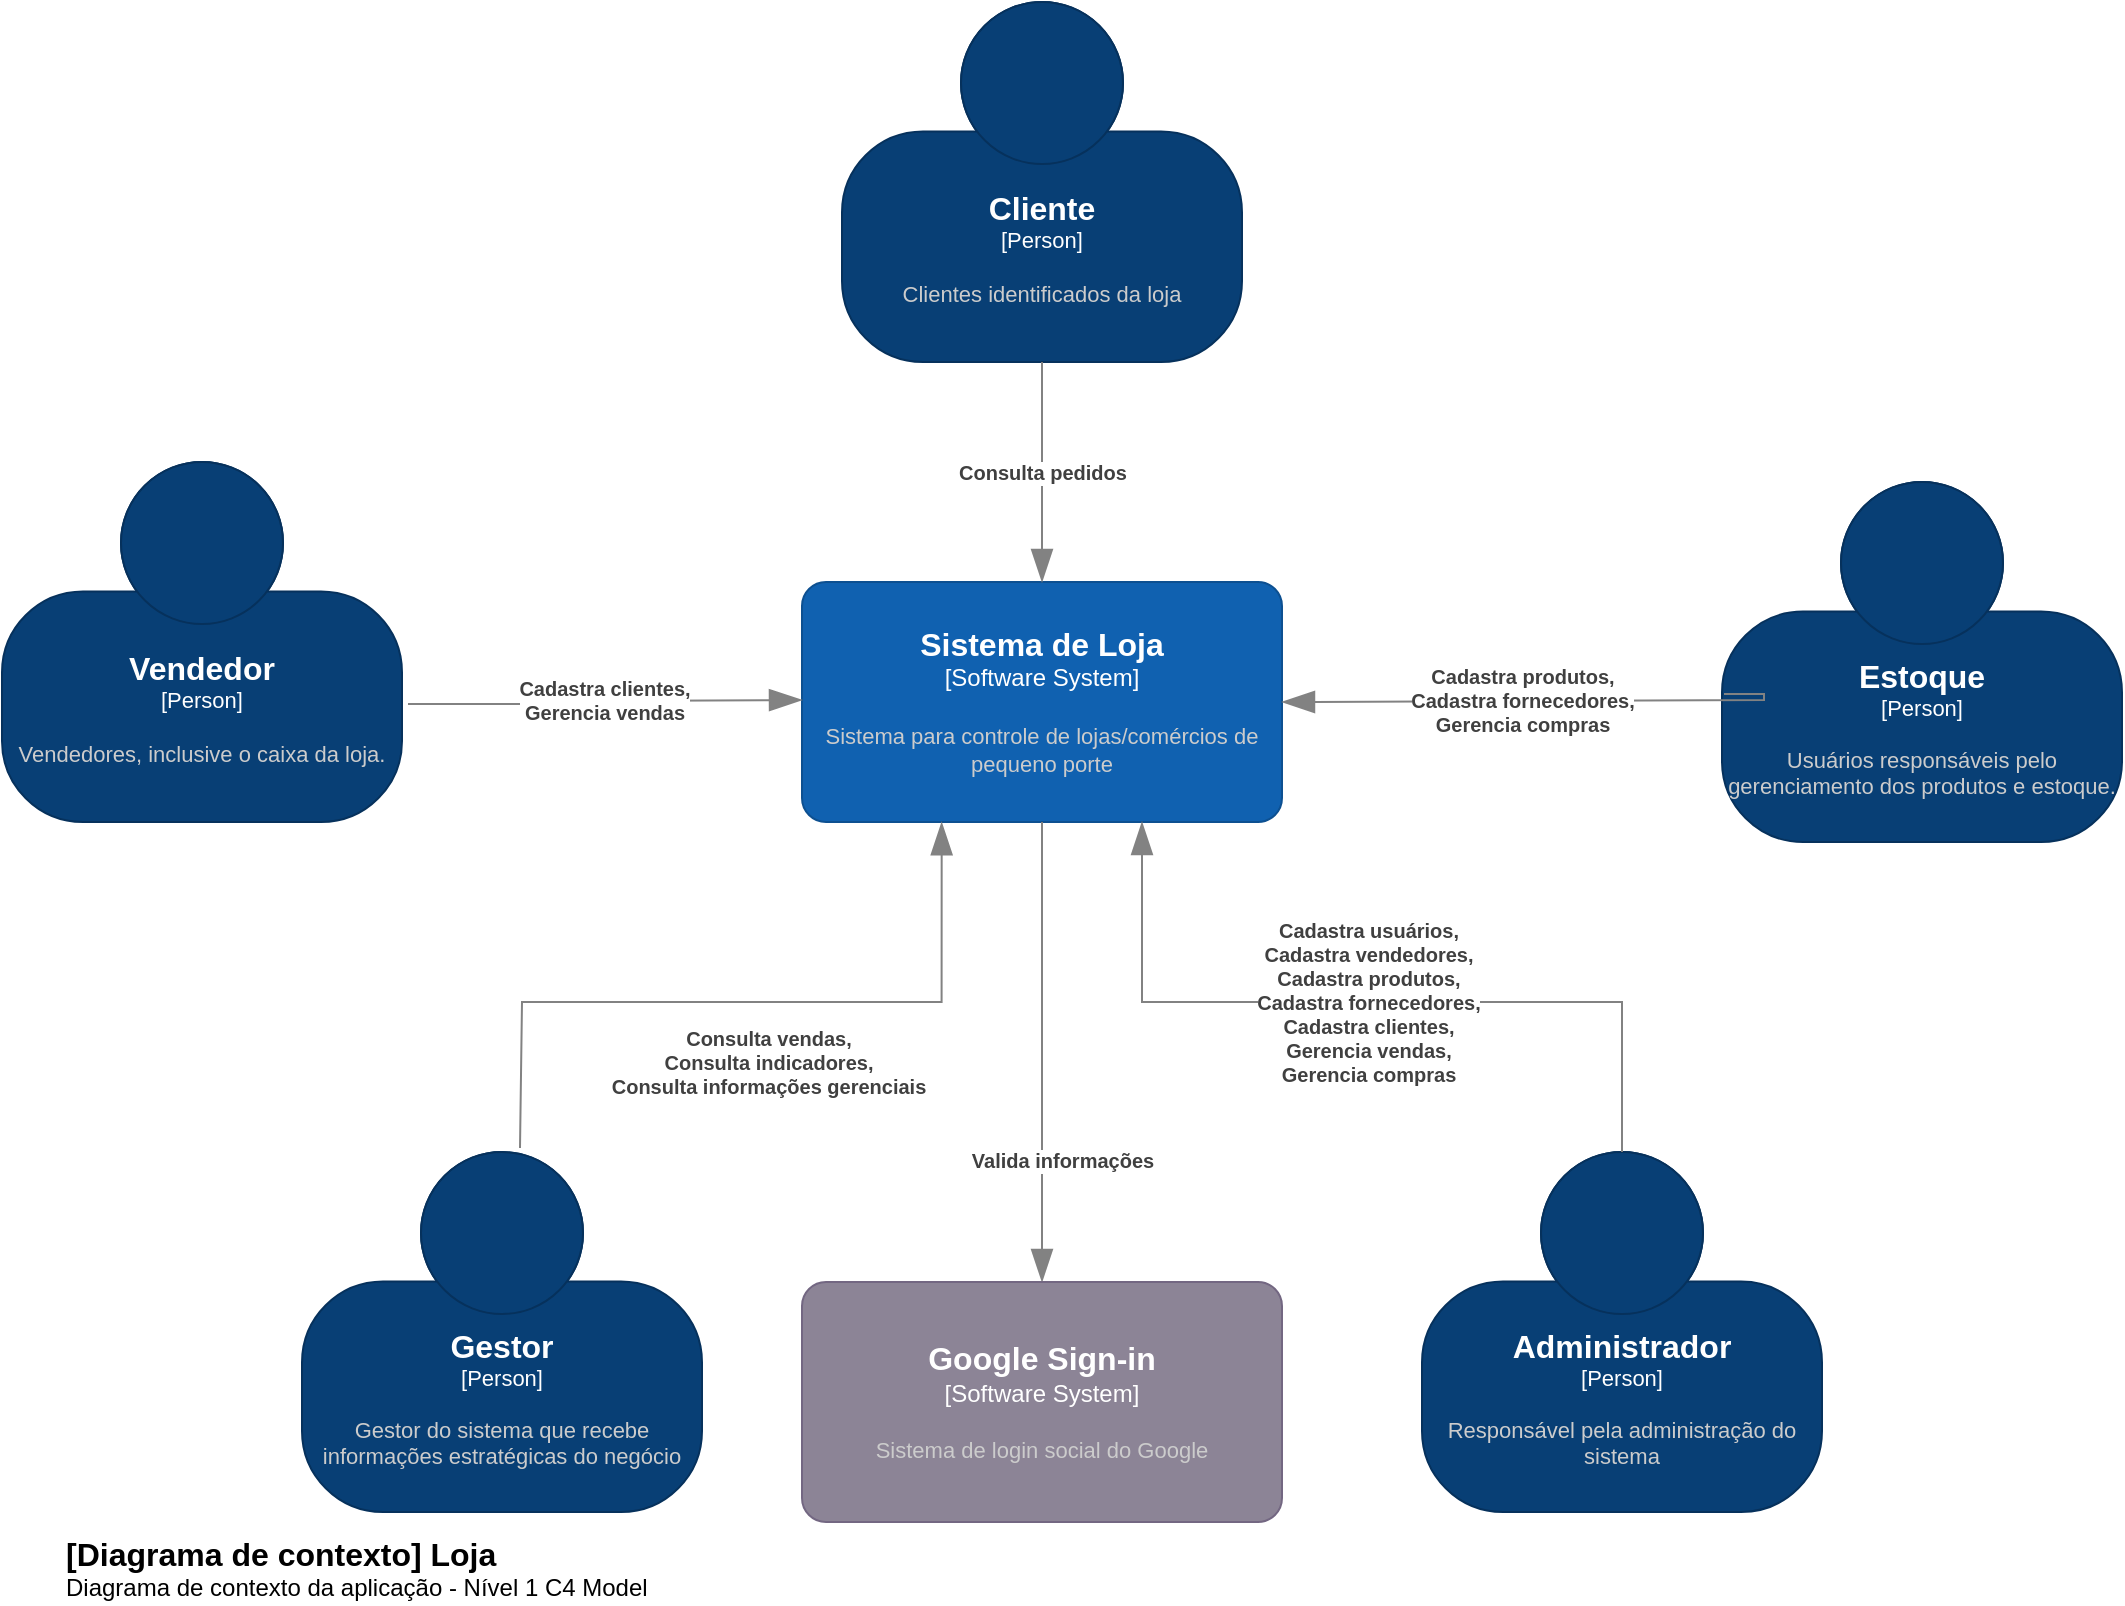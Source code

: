 <mxfile version="20.8.16" type="device" pages="2"><diagram name="Nível 1 - Contexto" id="73K2C8xCyc0DAYQ7RxVN"><mxGraphModel dx="926" dy="560" grid="1" gridSize="10" guides="1" tooltips="1" connect="1" arrows="1" fold="1" page="1" pageScale="1" pageWidth="827" pageHeight="1169" math="0" shadow="0"><root><mxCell id="0"/><mxCell id="1" parent="0"/><object placeholders="1" c4Name="Cliente" c4Type="Person" c4Description="Clientes identificados da loja" label="&lt;font style=&quot;font-size: 16px&quot;&gt;&lt;b&gt;%c4Name%&lt;/b&gt;&lt;/font&gt;&lt;div&gt;[%c4Type%]&lt;/div&gt;&lt;br&gt;&lt;div&gt;&lt;font style=&quot;font-size: 11px&quot;&gt;&lt;font color=&quot;#cccccc&quot;&gt;%c4Description%&lt;/font&gt;&lt;/div&gt;" id="inRrc2OK4yCZ43XWnwQZ-1"><mxCell style="html=1;fontSize=11;dashed=0;whiteSpace=wrap;fillColor=#083F75;strokeColor=#06315C;fontColor=#ffffff;shape=mxgraph.c4.person2;align=center;metaEdit=1;points=[[0.5,0,0],[1,0.5,0],[1,0.75,0],[0.75,1,0],[0.5,1,0],[0.25,1,0],[0,0.75,0],[0,0.5,0]];resizable=0;" parent="1" vertex="1"><mxGeometry x="640" y="10" width="200" height="180" as="geometry"/></mxCell></object><object placeholders="1" c4Name="Sistema de Loja" c4Type="Software System" c4Description="Sistema para controle de lojas/comércios de pequeno porte" label="&lt;font style=&quot;font-size: 16px&quot;&gt;&lt;b&gt;%c4Name%&lt;/b&gt;&lt;/font&gt;&lt;div&gt;[%c4Type%]&lt;/div&gt;&lt;br&gt;&lt;div&gt;&lt;font style=&quot;font-size: 11px&quot;&gt;&lt;font color=&quot;#cccccc&quot;&gt;%c4Description%&lt;/font&gt;&lt;/div&gt;" id="inRrc2OK4yCZ43XWnwQZ-5"><mxCell style="rounded=1;whiteSpace=wrap;html=1;labelBackgroundColor=none;fillColor=#1061B0;fontColor=#ffffff;align=center;arcSize=10;strokeColor=#0D5091;metaEdit=1;resizable=0;points=[[0.25,0,0],[0.5,0,0],[0.75,0,0],[1,0.25,0],[1,0.5,0],[1,0.75,0],[0.75,1,0],[0.5,1,0],[0.25,1,0],[0,0.75,0],[0,0.5,0],[0,0.25,0]];" parent="1" vertex="1"><mxGeometry x="620" y="300" width="240" height="120" as="geometry"/></mxCell></object><object placeholders="1" c4Name="Estoque" c4Type="Person" c4Description="Usuários responsáveis pelo gerenciamento dos produtos e estoque." label="&lt;font style=&quot;font-size: 16px&quot;&gt;&lt;b&gt;%c4Name%&lt;/b&gt;&lt;/font&gt;&lt;div&gt;[%c4Type%]&lt;/div&gt;&lt;br&gt;&lt;div&gt;&lt;font style=&quot;font-size: 11px&quot;&gt;&lt;font color=&quot;#cccccc&quot;&gt;%c4Description%&lt;/font&gt;&lt;/div&gt;" id="inRrc2OK4yCZ43XWnwQZ-12"><mxCell style="html=1;fontSize=11;dashed=0;whiteSpace=wrap;fillColor=#083F75;strokeColor=#06315C;fontColor=#ffffff;shape=mxgraph.c4.person2;align=center;metaEdit=1;points=[[0.5,0,0],[1,0.5,0],[1,0.75,0],[0.75,1,0],[0.5,1,0],[0.25,1,0],[0,0.75,0],[0,0.5,0]];resizable=0;" parent="1" vertex="1"><mxGeometry x="1080" y="250" width="200" height="180" as="geometry"/></mxCell></object><object placeholders="1" c4Type="Relationship" c4Description="Cadastra produtos, &#10;Cadastra fornecedores, &#10;Gerencia compras" label="&lt;div style=&quot;text-align: left&quot;&gt;&lt;div style=&quot;text-align: center&quot;&gt;&lt;b&gt;%c4Description%&lt;/b&gt;&lt;/div&gt;" id="inRrc2OK4yCZ43XWnwQZ-15"><mxCell style="endArrow=blockThin;html=1;fontSize=10;fontColor=#404040;strokeWidth=1;endFill=1;strokeColor=#828282;elbow=vertical;metaEdit=1;endSize=14;startSize=14;jumpStyle=arc;jumpSize=16;rounded=0;edgeStyle=orthogonalEdgeStyle;exitX=0.005;exitY=0.589;exitDx=0;exitDy=0;exitPerimeter=0;" parent="1" source="inRrc2OK4yCZ43XWnwQZ-12" target="inRrc2OK4yCZ43XWnwQZ-5" edge="1"><mxGeometry x="0.091" width="240" relative="1" as="geometry"><mxPoint x="1097" y="359.17" as="sourcePoint"/><mxPoint x="860" y="360" as="targetPoint"/><Array as="points"><mxPoint x="1101" y="359"/><mxPoint x="967" y="359"/><mxPoint x="967" y="360"/></Array><mxPoint as="offset"/></mxGeometry></mxCell></object><object placeholders="1" c4Name="Vendedor" c4Type="Person" c4Description="Vendedores, inclusive o caixa da loja." label="&lt;font style=&quot;font-size: 16px&quot;&gt;&lt;b&gt;%c4Name%&lt;/b&gt;&lt;/font&gt;&lt;div&gt;[%c4Type%]&lt;/div&gt;&lt;br&gt;&lt;div&gt;&lt;font style=&quot;font-size: 11px&quot;&gt;&lt;font color=&quot;#cccccc&quot;&gt;%c4Description%&lt;/font&gt;&lt;/div&gt;" id="inRrc2OK4yCZ43XWnwQZ-16"><mxCell style="html=1;fontSize=11;dashed=0;whiteSpace=wrap;fillColor=#083F75;strokeColor=#06315C;fontColor=#ffffff;shape=mxgraph.c4.person2;align=center;metaEdit=1;points=[[0.5,0,0],[1,0.5,0],[1,0.75,0],[0.75,1,0],[0.5,1,0],[0.25,1,0],[0,0.75,0],[0,0.5,0]];resizable=0;" parent="1" vertex="1"><mxGeometry x="220" y="240" width="200" height="180" as="geometry"/></mxCell></object><object placeholders="1" c4Type="Relationship" c4Description="Cadastra clientes,&#10;Gerencia vendas" label="&lt;div style=&quot;text-align: left&quot;&gt;&lt;div style=&quot;text-align: center&quot;&gt;&lt;b&gt;%c4Description%&lt;/b&gt;&lt;/div&gt;" id="inRrc2OK4yCZ43XWnwQZ-17"><mxCell style="endArrow=blockThin;html=1;fontSize=10;fontColor=#404040;strokeWidth=1;endFill=1;strokeColor=#828282;elbow=vertical;metaEdit=1;endSize=14;startSize=14;jumpStyle=arc;jumpSize=16;rounded=0;edgeStyle=orthogonalEdgeStyle;exitX=1.015;exitY=0.672;exitDx=0;exitDy=0;exitPerimeter=0;" parent="1" source="inRrc2OK4yCZ43XWnwQZ-16" edge="1"><mxGeometry width="240" relative="1" as="geometry"><mxPoint x="414" y="359.29" as="sourcePoint"/><mxPoint x="620" y="359" as="targetPoint"/></mxGeometry></mxCell></object><object placeholders="1" c4Name="Gestor" c4Type="Person" c4Description="Gestor do sistema que recebe informações estratégicas do negócio" label="&lt;font style=&quot;font-size: 16px&quot;&gt;&lt;b&gt;%c4Name%&lt;/b&gt;&lt;/font&gt;&lt;div&gt;[%c4Type%]&lt;/div&gt;&lt;br&gt;&lt;div&gt;&lt;font style=&quot;font-size: 11px&quot;&gt;&lt;font color=&quot;#cccccc&quot;&gt;%c4Description%&lt;/font&gt;&lt;/div&gt;" id="inRrc2OK4yCZ43XWnwQZ-18"><mxCell style="html=1;fontSize=11;dashed=0;whiteSpace=wrap;fillColor=#083F75;strokeColor=#06315C;fontColor=#ffffff;shape=mxgraph.c4.person2;align=center;metaEdit=1;points=[[0.5,0,0],[1,0.5,0],[1,0.75,0],[0.75,1,0],[0.5,1,0],[0.25,1,0],[0,0.75,0],[0,0.5,0]];resizable=0;" parent="1" vertex="1"><mxGeometry x="370" y="585" width="200" height="180" as="geometry"/></mxCell></object><object placeholders="1" c4Type="Relationship" c4Description="Consulta vendas, &#10;Consulta indicadores,&#10;Consulta informações gerenciais" label="&lt;div style=&quot;text-align: left&quot;&gt;&lt;div style=&quot;text-align: center&quot;&gt;&lt;b&gt;%c4Description%&lt;/b&gt;&lt;/div&gt;" id="inRrc2OK4yCZ43XWnwQZ-19"><mxCell style="endArrow=blockThin;html=1;fontSize=10;fontColor=#404040;strokeWidth=1;endFill=1;strokeColor=#828282;elbow=vertical;metaEdit=1;endSize=14;startSize=14;jumpStyle=arc;jumpSize=16;rounded=0;edgeStyle=orthogonalEdgeStyle;exitX=0.545;exitY=-0.011;exitDx=0;exitDy=0;exitPerimeter=0;entryX=0.291;entryY=1.001;entryDx=0;entryDy=0;entryPerimeter=0;" parent="1" source="inRrc2OK4yCZ43XWnwQZ-18" target="inRrc2OK4yCZ43XWnwQZ-5" edge="1"><mxGeometry x="0.051" y="-30" width="240" relative="1" as="geometry"><mxPoint x="756" y="570" as="sourcePoint"/><mxPoint x="690" y="440" as="targetPoint"/><Array as="points"><mxPoint x="480" y="510"/><mxPoint x="690" y="510"/></Array><mxPoint x="1" as="offset"/></mxGeometry></mxCell></object><object placeholders="1" c4Name="[Diagrama de contexto] Loja" c4Type="ContainerScopeBoundary" c4Description="Diagrama de contexto da aplicação - Nível 1 C4 Model" label="&lt;font style=&quot;font-size: 16px&quot;&gt;&lt;b&gt;&lt;div style=&quot;text-align: left&quot;&gt;%c4Name%&lt;/div&gt;&lt;/b&gt;&lt;/font&gt;&lt;div style=&quot;text-align: left&quot;&gt;%c4Description%&lt;/div&gt;" id="inRrc2OK4yCZ43XWnwQZ-20"><mxCell style="text;html=1;strokeColor=none;fillColor=none;align=left;verticalAlign=top;whiteSpace=wrap;rounded=0;metaEdit=1;allowArrows=0;resizable=1;rotatable=0;connectable=0;recursiveResize=0;expand=0;pointerEvents=0;points=[[0.25,0,0],[0.5,0,0],[0.75,0,0],[1,0.25,0],[1,0.5,0],[1,0.75,0],[0.75,1,0],[0.5,1,0],[0.25,1,0],[0,0.75,0],[0,0.5,0],[0,0.25,0]];" parent="1" vertex="1"><mxGeometry x="250" y="770" width="310" height="40" as="geometry"/></mxCell></object><object placeholders="1" c4Name="Administrador" c4Type="Person" c4Description="Responsável pela administração do sistema" label="&lt;font style=&quot;font-size: 16px&quot;&gt;&lt;b&gt;%c4Name%&lt;/b&gt;&lt;/font&gt;&lt;div&gt;[%c4Type%]&lt;/div&gt;&lt;br&gt;&lt;div&gt;&lt;font style=&quot;font-size: 11px&quot;&gt;&lt;font color=&quot;#cccccc&quot;&gt;%c4Description%&lt;/font&gt;&lt;/div&gt;" id="XXLZwwnLNMmC29QQ6V6B-1"><mxCell style="html=1;fontSize=11;dashed=0;whiteSpace=wrap;fillColor=#083F75;strokeColor=#06315C;fontColor=#ffffff;shape=mxgraph.c4.person2;align=center;metaEdit=1;points=[[0.5,0,0],[1,0.5,0],[1,0.75,0],[0.75,1,0],[0.5,1,0],[0.25,1,0],[0,0.75,0],[0,0.5,0]];resizable=0;" vertex="1" parent="1"><mxGeometry x="930" y="585" width="200" height="180" as="geometry"/></mxCell></object><object placeholders="1" c4Type="Relationship" c4Description="Cadastra usuários,&#10;Cadastra vendedores,&#10;Cadastra produtos,&#10;Cadastra fornecedores,&#10;Cadastra clientes,&#10;Gerencia vendas,&#10;Gerencia compras" label="&lt;div style=&quot;text-align: left&quot;&gt;&lt;div style=&quot;text-align: center&quot;&gt;&lt;b&gt;%c4Description%&lt;/b&gt;&lt;/div&gt;" id="XXLZwwnLNMmC29QQ6V6B-2"><mxCell style="endArrow=blockThin;html=1;fontSize=10;fontColor=#404040;strokeWidth=1;endFill=1;strokeColor=#828282;elbow=vertical;metaEdit=1;endSize=14;startSize=14;jumpStyle=arc;jumpSize=16;rounded=0;edgeStyle=orthogonalEdgeStyle;exitX=0.5;exitY=0;exitDx=0;exitDy=0;exitPerimeter=0;" edge="1" parent="1" source="XXLZwwnLNMmC29QQ6V6B-1" target="inRrc2OK4yCZ43XWnwQZ-5"><mxGeometry width="240" relative="1" as="geometry"><mxPoint x="950" y="560" as="sourcePoint"/><mxPoint x="830" y="440" as="targetPoint"/><Array as="points"><mxPoint x="1030" y="510"/><mxPoint x="790" y="510"/></Array></mxGeometry></mxCell></object><object placeholders="1" c4Type="Relationship" c4Description="Consulta pedidos" label="&lt;div style=&quot;text-align: left&quot;&gt;&lt;div style=&quot;text-align: center&quot;&gt;&lt;b&gt;%c4Description%&lt;/b&gt;&lt;/div&gt;" id="XXLZwwnLNMmC29QQ6V6B-5"><mxCell style="endArrow=blockThin;html=1;fontSize=10;fontColor=#404040;strokeWidth=1;endFill=1;strokeColor=#828282;elbow=vertical;metaEdit=1;endSize=14;startSize=14;jumpStyle=arc;jumpSize=16;rounded=0;edgeStyle=orthogonalEdgeStyle;exitX=0.5;exitY=1;exitDx=0;exitDy=0;exitPerimeter=0;entryX=0.5;entryY=0;entryDx=0;entryDy=0;entryPerimeter=0;" edge="1" parent="1" source="inRrc2OK4yCZ43XWnwQZ-1" target="inRrc2OK4yCZ43XWnwQZ-5"><mxGeometry width="240" relative="1" as="geometry"><mxPoint x="700" y="210" as="sourcePoint"/><mxPoint x="740" y="280" as="targetPoint"/></mxGeometry></mxCell></object><object placeholders="1" c4Type="Relationship" c4Description="Valida informações" label="&lt;div style=&quot;text-align: left&quot;&gt;&lt;div style=&quot;text-align: center&quot;&gt;&lt;b&gt;%c4Description%&lt;/b&gt;&lt;/div&gt;" id="XXLZwwnLNMmC29QQ6V6B-7"><mxCell style="endArrow=blockThin;html=1;fontSize=10;fontColor=#404040;strokeWidth=1;endFill=1;strokeColor=#828282;elbow=vertical;metaEdit=1;endSize=14;startSize=14;jumpStyle=arc;jumpSize=16;rounded=0;edgeStyle=orthogonalEdgeStyle;entryX=0.5;entryY=0;entryDx=0;entryDy=0;entryPerimeter=0;exitX=0.5;exitY=1;exitDx=0;exitDy=0;exitPerimeter=0;" edge="1" parent="1" source="inRrc2OK4yCZ43XWnwQZ-5" target="XXLZwwnLNMmC29QQ6V6B-6"><mxGeometry x="0.478" y="10" width="240" relative="1" as="geometry"><mxPoint x="870" y="580" as="sourcePoint"/><mxPoint x="740" y="580" as="targetPoint"/><Array as="points"/><mxPoint y="-1" as="offset"/></mxGeometry></mxCell></object><object placeholders="1" c4Name="Google Sign-in" c4Type="Software System" c4Description="Sistema de login social do Google" label="&lt;font style=&quot;font-size: 16px&quot;&gt;&lt;b&gt;%c4Name%&lt;/b&gt;&lt;/font&gt;&lt;div&gt;[%c4Type%]&lt;/div&gt;&lt;br&gt;&lt;div&gt;&lt;font style=&quot;font-size: 11px&quot;&gt;&lt;font color=&quot;#cccccc&quot;&gt;%c4Description%&lt;/font&gt;&lt;/div&gt;" id="XXLZwwnLNMmC29QQ6V6B-6"><mxCell style="rounded=1;whiteSpace=wrap;html=1;labelBackgroundColor=none;fillColor=#8C8496;fontColor=#ffffff;align=center;arcSize=10;strokeColor=#736782;metaEdit=1;resizable=0;points=[[0.25,0,0],[0.5,0,0],[0.75,0,0],[1,0.25,0],[1,0.5,0],[1,0.75,0],[0.75,1,0],[0.5,1,0],[0.25,1,0],[0,0.75,0],[0,0.5,0],[0,0.25,0]];fontSize=12;" vertex="1" parent="1"><mxGeometry x="620" y="650" width="240" height="120" as="geometry"/></mxCell></object></root></mxGraphModel></diagram><diagram name="Nível 2 - Contêiner" id="zZhszf46ZR7EiSdrRNiF"><mxGraphModel dx="880" dy="532" grid="1" gridSize="10" guides="1" tooltips="1" connect="1" arrows="1" fold="1" page="1" pageScale="1" pageWidth="827" pageHeight="1169" math="0" shadow="0"><root><mxCell id="uBNb4Xr5_WsZHwRwRuW4-0"/><mxCell id="uBNb4Xr5_WsZHwRwRuW4-1" parent="uBNb4Xr5_WsZHwRwRuW4-0"/><object placeholders="1" c4Name="Cliente" c4Type="Person" c4Description="Clientes identificados da loja" label="&lt;font style=&quot;font-size: 16px&quot;&gt;&lt;b&gt;%c4Name%&lt;/b&gt;&lt;/font&gt;&lt;div&gt;[%c4Type%]&lt;/div&gt;&lt;br&gt;&lt;div&gt;&lt;font style=&quot;font-size: 11px&quot;&gt;&lt;font color=&quot;#cccccc&quot;&gt;%c4Description%&lt;/font&gt;&lt;/div&gt;" id="uBNb4Xr5_WsZHwRwRuW4-2"><mxCell style="html=1;fontSize=11;dashed=0;whiteSpace=wrap;fillColor=#083F75;strokeColor=#06315C;fontColor=#ffffff;shape=mxgraph.c4.person2;align=center;metaEdit=1;points=[[0.5,0,0],[1,0.5,0],[1,0.75,0],[0.75,1,0],[0.5,1,0],[0.25,1,0],[0,0.75,0],[0,0.5,0]];resizable=0;" vertex="1" parent="uBNb4Xr5_WsZHwRwRuW4-1"><mxGeometry x="740" y="40" width="200" height="180" as="geometry"/></mxCell></object><object placeholders="1" c4Name="Estoque" c4Type="Person" c4Description="Usuários responsáveis pelo gerenciamento dos produtos e estoque." label="&lt;font style=&quot;font-size: 16px&quot;&gt;&lt;b&gt;%c4Name%&lt;/b&gt;&lt;/font&gt;&lt;div&gt;[%c4Type%]&lt;/div&gt;&lt;br&gt;&lt;div&gt;&lt;font style=&quot;font-size: 11px&quot;&gt;&lt;font color=&quot;#cccccc&quot;&gt;%c4Description%&lt;/font&gt;&lt;/div&gt;" id="uBNb4Xr5_WsZHwRwRuW4-4"><mxCell style="html=1;fontSize=11;dashed=0;whiteSpace=wrap;fillColor=#083F75;strokeColor=#06315C;fontColor=#ffffff;shape=mxgraph.c4.person2;align=center;metaEdit=1;points=[[0.5,0,0],[1,0.5,0],[1,0.75,0],[0.75,1,0],[0.5,1,0],[0.25,1,0],[0,0.75,0],[0,0.5,0]];resizable=0;" vertex="1" parent="uBNb4Xr5_WsZHwRwRuW4-1"><mxGeometry x="1280" y="240" width="200" height="180" as="geometry"/></mxCell></object><object placeholders="1" c4Type="Relationship" c4Description="Cadastra produtos, &#10;Cadastra fornecedores, &#10;Gerencia compras" label="&lt;div style=&quot;text-align: left&quot;&gt;&lt;div style=&quot;text-align: center&quot;&gt;&lt;b&gt;%c4Description%&lt;/b&gt;&lt;/div&gt;" id="uBNb4Xr5_WsZHwRwRuW4-5"><mxCell style="endArrow=blockThin;html=1;fontSize=10;fontColor=#404040;strokeWidth=1;endFill=1;strokeColor=#828282;elbow=vertical;metaEdit=1;endSize=14;startSize=14;jumpStyle=arc;jumpSize=16;rounded=0;edgeStyle=orthogonalEdgeStyle;" edge="1" parent="uBNb4Xr5_WsZHwRwRuW4-1" target="_XTrgqoKxQk3TdWQ5RLi-4"><mxGeometry x="-0.588" y="-30" width="240" relative="1" as="geometry"><mxPoint x="1280" y="360" as="sourcePoint"/><mxPoint x="889.94" y="360" as="targetPoint"/><Array as="points"><mxPoint x="1020" y="360"/><mxPoint x="1020" y="360"/></Array><mxPoint as="offset"/></mxGeometry></mxCell></object><object placeholders="1" c4Name="Vendedor" c4Type="Person" c4Description="Vendedores, inclusive o caixa da loja." label="&lt;font style=&quot;font-size: 16px&quot;&gt;&lt;b&gt;%c4Name%&lt;/b&gt;&lt;/font&gt;&lt;div&gt;[%c4Type%]&lt;/div&gt;&lt;br&gt;&lt;div&gt;&lt;font style=&quot;font-size: 11px&quot;&gt;&lt;font color=&quot;#cccccc&quot;&gt;%c4Description%&lt;/font&gt;&lt;/div&gt;" id="uBNb4Xr5_WsZHwRwRuW4-6"><mxCell style="html=1;fontSize=11;dashed=0;whiteSpace=wrap;fillColor=#083F75;strokeColor=#06315C;fontColor=#ffffff;shape=mxgraph.c4.person2;align=center;metaEdit=1;points=[[0.5,0,0],[1,0.5,0],[1,0.75,0],[0.75,1,0],[0.5,1,0],[0.25,1,0],[0,0.75,0],[0,0.5,0]];resizable=0;" vertex="1" parent="uBNb4Xr5_WsZHwRwRuW4-1"><mxGeometry x="230" y="210" width="200" height="180" as="geometry"/></mxCell></object><object placeholders="1" c4Type="Relationship" c4Description="Cadastra clientes,&#10;Gerencia vendas" label="&lt;div style=&quot;text-align: left&quot;&gt;&lt;div style=&quot;text-align: center&quot;&gt;&lt;b&gt;%c4Description%&lt;/b&gt;&lt;/div&gt;" id="uBNb4Xr5_WsZHwRwRuW4-7"><mxCell style="endArrow=blockThin;html=1;fontSize=10;fontColor=#404040;strokeWidth=1;endFill=1;strokeColor=#828282;elbow=vertical;metaEdit=1;endSize=14;startSize=14;jumpStyle=arc;jumpSize=16;rounded=0;edgeStyle=orthogonalEdgeStyle;exitX=1;exitY=0.833;exitDx=0;exitDy=0;exitPerimeter=0;entryX=0;entryY=0.25;entryDx=0;entryDy=0;entryPerimeter=0;" edge="1" parent="uBNb4Xr5_WsZHwRwRuW4-1" source="uBNb4Xr5_WsZHwRwRuW4-6" target="_XTrgqoKxQk3TdWQ5RLi-4"><mxGeometry width="240" relative="1" as="geometry"><mxPoint x="414.95" y="360" as="sourcePoint"/><mxPoint x="674.95" y="360" as="targetPoint"/></mxGeometry></mxCell></object><object placeholders="1" c4Type="Relationship" c4Description="Consulta vendas, &#10;Consulta indicadores,&#10;Consulta informações gerenciais" label="&lt;div style=&quot;text-align: left&quot;&gt;&lt;div style=&quot;text-align: center&quot;&gt;&lt;b&gt;%c4Description%&lt;/b&gt;&lt;/div&gt;" id="uBNb4Xr5_WsZHwRwRuW4-9"><mxCell style="endArrow=blockThin;html=1;fontSize=10;fontColor=#404040;strokeWidth=1;endFill=1;strokeColor=#828282;elbow=vertical;metaEdit=1;endSize=14;startSize=14;jumpStyle=arc;jumpSize=16;rounded=0;edgeStyle=orthogonalEdgeStyle;startArrow=none;" edge="1" parent="uBNb4Xr5_WsZHwRwRuW4-1" source="uBNb4Xr5_WsZHwRwRuW4-8" target="_XTrgqoKxQk3TdWQ5RLi-4"><mxGeometry x="-0.113" y="10" width="240" relative="1" as="geometry"><mxPoint x="380" y="880" as="sourcePoint"/><mxPoint x="670" y="440" as="targetPoint"/><Array as="points"><mxPoint x="800" y="875"/></Array><mxPoint as="offset"/></mxGeometry></mxCell></object><object placeholders="1" c4Name="[Diagrama de contêiner] Loja" c4Type="ContainerScopeBoundary" c4Description="Diagrama de contêiner da aplicação - Nível 2 C4 Model" label="&lt;font style=&quot;font-size: 16px&quot;&gt;&lt;b&gt;&lt;div style=&quot;text-align: left&quot;&gt;%c4Name%&lt;/div&gt;&lt;/b&gt;&lt;/font&gt;&lt;div style=&quot;text-align: left&quot;&gt;%c4Description%&lt;/div&gt;" id="uBNb4Xr5_WsZHwRwRuW4-10"><mxCell style="text;html=1;strokeColor=none;fillColor=none;align=left;verticalAlign=top;whiteSpace=wrap;rounded=0;metaEdit=1;allowArrows=0;resizable=1;rotatable=0;connectable=0;recursiveResize=0;expand=0;pointerEvents=0;points=[[0.25,0,0],[0.5,0,0],[0.75,0,0],[1,0.25,0],[1,0.5,0],[1,0.75,0],[0.75,1,0],[0.5,1,0],[0.25,1,0],[0,0.75,0],[0,0.5,0],[0,0.25,0]];" vertex="1" parent="uBNb4Xr5_WsZHwRwRuW4-1"><mxGeometry x="250" y="840" width="230" height="40" as="geometry"/></mxCell></object><object placeholders="1" c4Name="Administrador" c4Type="Person" c4Description="Responsável pela administração do sistema" label="&lt;font style=&quot;font-size: 16px&quot;&gt;&lt;b&gt;%c4Name%&lt;/b&gt;&lt;/font&gt;&lt;div&gt;[%c4Type%]&lt;/div&gt;&lt;br&gt;&lt;div&gt;&lt;font style=&quot;font-size: 11px&quot;&gt;&lt;font color=&quot;#cccccc&quot;&gt;%c4Description%&lt;/font&gt;&lt;/div&gt;" id="uBNb4Xr5_WsZHwRwRuW4-11"><mxCell style="html=1;fontSize=11;dashed=0;whiteSpace=wrap;fillColor=#083F75;strokeColor=#06315C;fontColor=#ffffff;shape=mxgraph.c4.person2;align=center;metaEdit=1;points=[[0.5,0,0],[1,0.5,0],[1,0.75,0],[0.75,1,0],[0.5,1,0],[0.25,1,0],[0,0.75,0],[0,0.5,0]];resizable=0;" vertex="1" parent="uBNb4Xr5_WsZHwRwRuW4-1"><mxGeometry x="1210" y="730" width="200" height="180" as="geometry"/></mxCell></object><object placeholders="1" c4Type="Relationship" c4Description="Cadastra usuários,&#10;Cadastra vendedores,&#10;Cadastra produtos,&#10;Cadastra fornecedores,&#10;Cadastra clientes,&#10;Gerencia vendas,&#10;Gerencia compras" label="&lt;div style=&quot;text-align: left&quot;&gt;&lt;div style=&quot;text-align: center&quot;&gt;&lt;b&gt;%c4Description%&lt;/b&gt;&lt;/div&gt;" id="uBNb4Xr5_WsZHwRwRuW4-12"><mxCell style="endArrow=blockThin;html=1;fontSize=10;fontColor=#404040;strokeWidth=1;endFill=1;strokeColor=#828282;elbow=vertical;metaEdit=1;endSize=14;startSize=14;jumpStyle=arc;jumpSize=16;rounded=0;edgeStyle=orthogonalEdgeStyle;exitX=0.5;exitY=0;exitDx=0;exitDy=0;exitPerimeter=0;" edge="1" parent="uBNb4Xr5_WsZHwRwRuW4-1" source="uBNb4Xr5_WsZHwRwRuW4-11"><mxGeometry x="0.139" y="20" width="240" relative="1" as="geometry"><mxPoint x="950" y="560" as="sourcePoint"/><mxPoint x="940" y="450" as="targetPoint"/><Array as="points"><mxPoint x="1310" y="450"/></Array><mxPoint x="1" as="offset"/></mxGeometry></mxCell></object><object placeholders="1" c4Type="Relationship" c4Description="Consulta pedidos" label="&lt;div style=&quot;text-align: left&quot;&gt;&lt;div style=&quot;text-align: center&quot;&gt;&lt;b&gt;%c4Description%&lt;/b&gt;&lt;/div&gt;" id="uBNb4Xr5_WsZHwRwRuW4-13"><mxCell style="endArrow=blockThin;html=1;fontSize=10;fontColor=#404040;strokeWidth=1;endFill=1;strokeColor=#828282;elbow=vertical;metaEdit=1;endSize=14;startSize=14;jumpStyle=arc;jumpSize=16;rounded=0;edgeStyle=orthogonalEdgeStyle;" edge="1" parent="uBNb4Xr5_WsZHwRwRuW4-1"><mxGeometry width="240" relative="1" as="geometry"><mxPoint x="827.5" y="220" as="sourcePoint"/><mxPoint x="827" y="320" as="targetPoint"/><Array as="points"><mxPoint x="827" y="250"/><mxPoint x="827" y="250"/></Array></mxGeometry></mxCell></object><object placeholders="1" c4Name="Google Sign-in" c4Type="Software System" c4Description="Sistema de login social do Google" label="&lt;font style=&quot;font-size: 16px&quot;&gt;&lt;b&gt;%c4Name%&lt;/b&gt;&lt;/font&gt;&lt;div&gt;[%c4Type%]&lt;/div&gt;&lt;br&gt;&lt;div&gt;&lt;font style=&quot;font-size: 11px&quot;&gt;&lt;font color=&quot;#cccccc&quot;&gt;%c4Description%&lt;/font&gt;&lt;/div&gt;" id="uBNb4Xr5_WsZHwRwRuW4-15"><mxCell style="rounded=1;whiteSpace=wrap;html=1;labelBackgroundColor=none;fillColor=#8C8496;fontColor=#ffffff;align=center;arcSize=10;strokeColor=#736782;metaEdit=1;resizable=0;points=[[0.25,0,0],[0.5,0,0],[0.75,0,0],[1,0.25,0],[1,0.5,0],[1,0.75,0],[0.75,1,0],[0.5,1,0],[0.25,1,0],[0,0.75,0],[0,0.5,0],[0,0.25,0]];fontSize=12;" vertex="1" parent="uBNb4Xr5_WsZHwRwRuW4-1"><mxGeometry x="894" y="790" width="240" height="120" as="geometry"/></mxCell></object><object placeholders="1" c4Name="Sistema de Loja" c4Type="ContainerScopeBoundary" c4Application="Container" label="&lt;font style=&quot;font-size: 16px&quot;&gt;&lt;b&gt;&lt;div style=&quot;text-align: left&quot;&gt;%c4Name%&lt;/div&gt;&lt;/b&gt;&lt;/font&gt;&lt;div style=&quot;text-align: left&quot;&gt;[%c4Application%]&lt;/div&gt;" id="kEDyE1oYGVr8urQ51x-h-0"><mxCell style="rounded=1;fontSize=11;whiteSpace=wrap;html=1;dashed=1;arcSize=20;fillColor=none;strokeColor=#666666;fontColor=#333333;labelBackgroundColor=none;align=left;verticalAlign=bottom;labelBorderColor=none;spacingTop=0;spacing=10;dashPattern=8 4;metaEdit=1;rotatable=0;perimeter=rectanglePerimeter;noLabel=0;labelPadding=0;allowArrows=0;connectable=0;expand=0;recursiveResize=0;editable=1;pointerEvents=0;absoluteArcSize=1;points=[[0.25,0,0],[0.5,0,0],[0.75,0,0],[1,0.25,0],[1,0.5,0],[1,0.75,0],[0.75,1,0],[0.5,1,0],[0.25,1,0],[0,0.75,0],[0,0.5,0],[0,0.25,0]];" vertex="1" parent="uBNb4Xr5_WsZHwRwRuW4-1"><mxGeometry x="470" y="290" width="664" height="420" as="geometry"/></mxCell></object><object placeholders="1" c4Type="Banco de dados" c4Container="Contêiner " c4Technology="MongoDB Atlas" c4Description="Banco de dados NOSQL de documentos que armazena todas as entidades do sistema" label="&lt;font style=&quot;font-size: 16px&quot;&gt;&lt;b&gt;%c4Type%&lt;/b&gt;&lt;/font&gt;&lt;div&gt;[%c4Container%:&amp;nbsp;%c4Technology%]&lt;/div&gt;&lt;br&gt;&lt;div&gt;&lt;font style=&quot;font-size: 11px&quot;&gt;&lt;font color=&quot;#E6E6E6&quot;&gt;%c4Description%&lt;/font&gt;&lt;/div&gt;" id="_XTrgqoKxQk3TdWQ5RLi-0"><mxCell style="shape=cylinder3;size=15;whiteSpace=wrap;html=1;boundedLbl=1;rounded=0;labelBackgroundColor=none;fillColor=#23A2D9;fontSize=12;fontColor=#ffffff;align=center;strokeColor=#0E7DAD;metaEdit=1;points=[[0.5,0,0],[1,0.25,0],[1,0.5,0],[1,0.75,0],[0.5,1,0],[0,0.75,0],[0,0.5,0],[0,0.25,0]];resizable=1;" vertex="1" parent="uBNb4Xr5_WsZHwRwRuW4-1"><mxGeometry x="480" y="510" width="220" height="120" as="geometry"/></mxCell></object><object placeholders="1" c4Name="Back End - API REST" c4Type="Contêiner " c4Technology="NodeJS, Express" c4Description="API responsável pela lógica de negócio e persistência da aplicação" label="&lt;font style=&quot;font-size: 16px&quot;&gt;&lt;b&gt;%c4Name%&lt;/b&gt;&lt;/font&gt;&lt;div&gt;[%c4Type%: %c4Technology%]&lt;/div&gt;&lt;br&gt;&lt;div&gt;&lt;font style=&quot;font-size: 11px&quot;&gt;&lt;font color=&quot;#E6E6E6&quot;&gt;%c4Description%&lt;/font&gt;&lt;/div&gt;" id="_XTrgqoKxQk3TdWQ5RLi-1"><mxCell style="rounded=1;whiteSpace=wrap;html=1;fontSize=11;labelBackgroundColor=none;fillColor=#23A2D9;fontColor=#ffffff;align=center;arcSize=10;strokeColor=#0E7DAD;metaEdit=1;resizable=0;points=[[0.25,0,0],[0.5,0,0],[0.75,0,0],[1,0.25,0],[1,0.5,0],[1,0.75,0],[0.75,1,0],[0.5,1,0],[0.25,1,0],[0,0.75,0],[0,0.5,0],[0,0.25,0]];" vertex="1" parent="uBNb4Xr5_WsZHwRwRuW4-1"><mxGeometry x="880" y="510" width="240" height="120" as="geometry"/></mxCell></object><object placeholders="1" c4Type="Front-End: Single Page Application" c4Container="Container" c4Technology="Angular, Javascript, Material design, bootstrap" c4Description="Fornece todas as funcionalidades do sistema via web-browser" label="&lt;font style=&quot;font-size: 16px&quot;&gt;&lt;b&gt;%c4Type%&lt;/b&gt;&lt;/font&gt;&lt;div&gt;[%c4Container%:&amp;nbsp;%c4Technology%]&lt;/div&gt;&lt;br&gt;&lt;div&gt;&lt;font style=&quot;font-size: 11px&quot;&gt;&lt;font color=&quot;#E6E6E6&quot;&gt;%c4Description%&lt;/font&gt;&lt;/div&gt;" id="_XTrgqoKxQk3TdWQ5RLi-4"><mxCell style="shape=mxgraph.c4.webBrowserContainer2;whiteSpace=wrap;html=1;boundedLbl=1;rounded=0;labelBackgroundColor=none;strokeColor=#118ACD;fillColor=#23A2D9;strokeColor=#118ACD;strokeColor2=#0E7DAD;fontSize=12;fontColor=#ffffff;align=center;metaEdit=1;points=[[0,0.25,0,0,0],[0,0.5,0,0,0],[0,0.75,0,0,0],[0.5,0,0,0,0],[0.5,1,0,0,0],[1,0.25,0,0,0],[1,0.5,0,0,0],[1,0.75,0,0,0]];resizable=1;" vertex="1" parent="uBNb4Xr5_WsZHwRwRuW4-1"><mxGeometry x="690" y="320" width="250" height="170" as="geometry"/></mxCell></object><object placeholders="1" c4Name="Gestor" c4Type="Person" c4Description="Gestor do sistema que recebe informações estratégicas do negócio" label="&lt;font style=&quot;font-size: 16px&quot;&gt;&lt;b&gt;%c4Name%&lt;/b&gt;&lt;/font&gt;&lt;div&gt;[%c4Type%]&lt;/div&gt;&lt;br&gt;&lt;div&gt;&lt;font style=&quot;font-size: 11px&quot;&gt;&lt;font color=&quot;#cccccc&quot;&gt;%c4Description%&lt;/font&gt;&lt;/div&gt;" id="uBNb4Xr5_WsZHwRwRuW4-8"><mxCell style="html=1;fontSize=11;dashed=0;whiteSpace=wrap;fillColor=#083F75;strokeColor=#06315C;fontColor=#ffffff;shape=mxgraph.c4.person2;align=center;metaEdit=1;points=[[0.5,0,0],[1,0.5,0],[1,0.75,0],[0.75,1,0],[0.5,1,0],[0.25,1,0],[0,0.75,0],[0,0.5,0]];resizable=0;" vertex="1" parent="uBNb4Xr5_WsZHwRwRuW4-1"><mxGeometry x="500" y="730" width="200" height="180" as="geometry"/></mxCell></object><object placeholders="1" c4Type="Relationship" c4Technology="JSON/HTTPS" c4Description="Faz chamadas a API" label="&lt;div style=&quot;text-align: left&quot;&gt;&lt;div style=&quot;text-align: center&quot;&gt;&lt;b&gt;%c4Description%&lt;/b&gt;&lt;/div&gt;&lt;div style=&quot;text-align: center&quot;&gt;[%c4Technology%]&lt;/div&gt;&lt;/div&gt;" id="ZvnMMbH_vjxJO4Rpglxf-7"><mxCell style="endArrow=blockThin;html=1;fontSize=10;fontColor=#404040;strokeWidth=1;endFill=1;strokeColor=#828282;elbow=vertical;metaEdit=1;endSize=14;startSize=14;jumpStyle=arc;jumpSize=16;rounded=0;edgeStyle=orthogonalEdgeStyle;exitX=1;exitY=0.588;exitDx=0;exitDy=0;exitPerimeter=0;" edge="1" parent="uBNb4Xr5_WsZHwRwRuW4-1" source="_XTrgqoKxQk3TdWQ5RLi-4"><mxGeometry x="-0.125" y="28" width="240" relative="1" as="geometry"><mxPoint x="890" y="420" as="sourcePoint"/><mxPoint x="1010" y="510" as="targetPoint"/><mxPoint x="-8" y="-20" as="offset"/></mxGeometry></mxCell></object><object placeholders="1" c4Type="Relationship" c4Technology="mongoose" c4Description="Lê/Grava dados" label="&lt;div style=&quot;text-align: left&quot;&gt;&lt;div style=&quot;text-align: center&quot;&gt;&lt;b&gt;%c4Description%&lt;/b&gt;&lt;/div&gt;&lt;div style=&quot;text-align: center&quot;&gt;[%c4Technology%]&lt;/div&gt;&lt;/div&gt;" id="ZvnMMbH_vjxJO4Rpglxf-8"><mxCell style="endArrow=blockThin;html=1;fontSize=10;fontColor=#404040;strokeWidth=1;endFill=1;strokeColor=#828282;elbow=vertical;metaEdit=1;endSize=14;startSize=14;jumpStyle=arc;jumpSize=16;rounded=0;edgeStyle=orthogonalEdgeStyle;" edge="1" parent="uBNb4Xr5_WsZHwRwRuW4-1"><mxGeometry x="0.444" y="-20" width="240" relative="1" as="geometry"><mxPoint x="880" y="580" as="sourcePoint"/><mxPoint x="700" y="580" as="targetPoint"/><mxPoint as="offset"/></mxGeometry></mxCell></object><object placeholders="1" c4Type="Relationship" c4Technology="OAuth" c4Description="Valida informações" label="&lt;div style=&quot;text-align: left&quot;&gt;&lt;div style=&quot;text-align: center&quot;&gt;&lt;b&gt;%c4Description%&lt;/b&gt;&lt;/div&gt;&lt;div style=&quot;text-align: center&quot;&gt;[%c4Technology%]&lt;/div&gt;&lt;/div&gt;" id="ZvnMMbH_vjxJO4Rpglxf-9"><mxCell style="endArrow=blockThin;html=1;fontSize=10;fontColor=#404040;strokeWidth=1;endFill=1;strokeColor=#828282;elbow=vertical;metaEdit=1;endSize=14;startSize=14;jumpStyle=arc;jumpSize=16;rounded=0;edgeStyle=orthogonalEdgeStyle;entryX=0.567;entryY=-0.025;entryDx=0;entryDy=0;entryPerimeter=0;exitX=0.629;exitY=0.992;exitDx=0;exitDy=0;exitPerimeter=0;" edge="1" parent="uBNb4Xr5_WsZHwRwRuW4-1" source="_XTrgqoKxQk3TdWQ5RLi-1" target="uBNb4Xr5_WsZHwRwRuW4-15"><mxGeometry x="-0.358" y="-1" width="240" relative="1" as="geometry"><mxPoint x="870" y="660" as="sourcePoint"/><mxPoint x="1110" y="660" as="targetPoint"/><mxPoint as="offset"/></mxGeometry></mxCell></object><object placeholders="1" c4Type="Relationship" c4Technology="OAuth" c4Description="Valida informações" label="&lt;div style=&quot;text-align: left&quot;&gt;&lt;div style=&quot;text-align: center&quot;&gt;&lt;b&gt;%c4Description%&lt;/b&gt;&lt;/div&gt;&lt;div style=&quot;text-align: center&quot;&gt;[%c4Technology%]&lt;/div&gt;&lt;/div&gt;" id="ZvnMMbH_vjxJO4Rpglxf-10"><mxCell style="endArrow=blockThin;html=1;fontSize=10;fontColor=#404040;strokeWidth=1;endFill=1;strokeColor=#828282;elbow=vertical;metaEdit=1;endSize=14;startSize=14;jumpStyle=arc;jumpSize=16;rounded=0;edgeStyle=orthogonalEdgeStyle;" edge="1" parent="uBNb4Xr5_WsZHwRwRuW4-1" target="uBNb4Xr5_WsZHwRwRuW4-15"><mxGeometry width="240" relative="1" as="geometry"><mxPoint x="860" y="490" as="sourcePoint"/><mxPoint x="860" y="840" as="targetPoint"/><Array as="points"><mxPoint x="860" y="820"/></Array></mxGeometry></mxCell></object></root></mxGraphModel></diagram></mxfile>